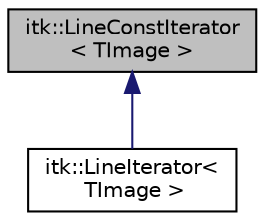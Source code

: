 digraph "itk::LineConstIterator&lt; TImage &gt;"
{
 // LATEX_PDF_SIZE
  edge [fontname="Helvetica",fontsize="10",labelfontname="Helvetica",labelfontsize="10"];
  node [fontname="Helvetica",fontsize="10",shape=record];
  Node1 [label="itk::LineConstIterator\l\< TImage \>",height=0.2,width=0.4,color="black", fillcolor="grey75", style="filled", fontcolor="black",tooltip="An iterator that walks a Bresenham line through an ND image with read-only access to pixels."];
  Node1 -> Node2 [dir="back",color="midnightblue",fontsize="10",style="solid",fontname="Helvetica"];
  Node2 [label="itk::LineIterator\<\l TImage \>",height=0.2,width=0.4,color="black", fillcolor="white", style="filled",URL="$classitk_1_1LineIterator.html",tooltip="An iterator that walks a Bresenham line through an ND image with write access to pixels."];
}
